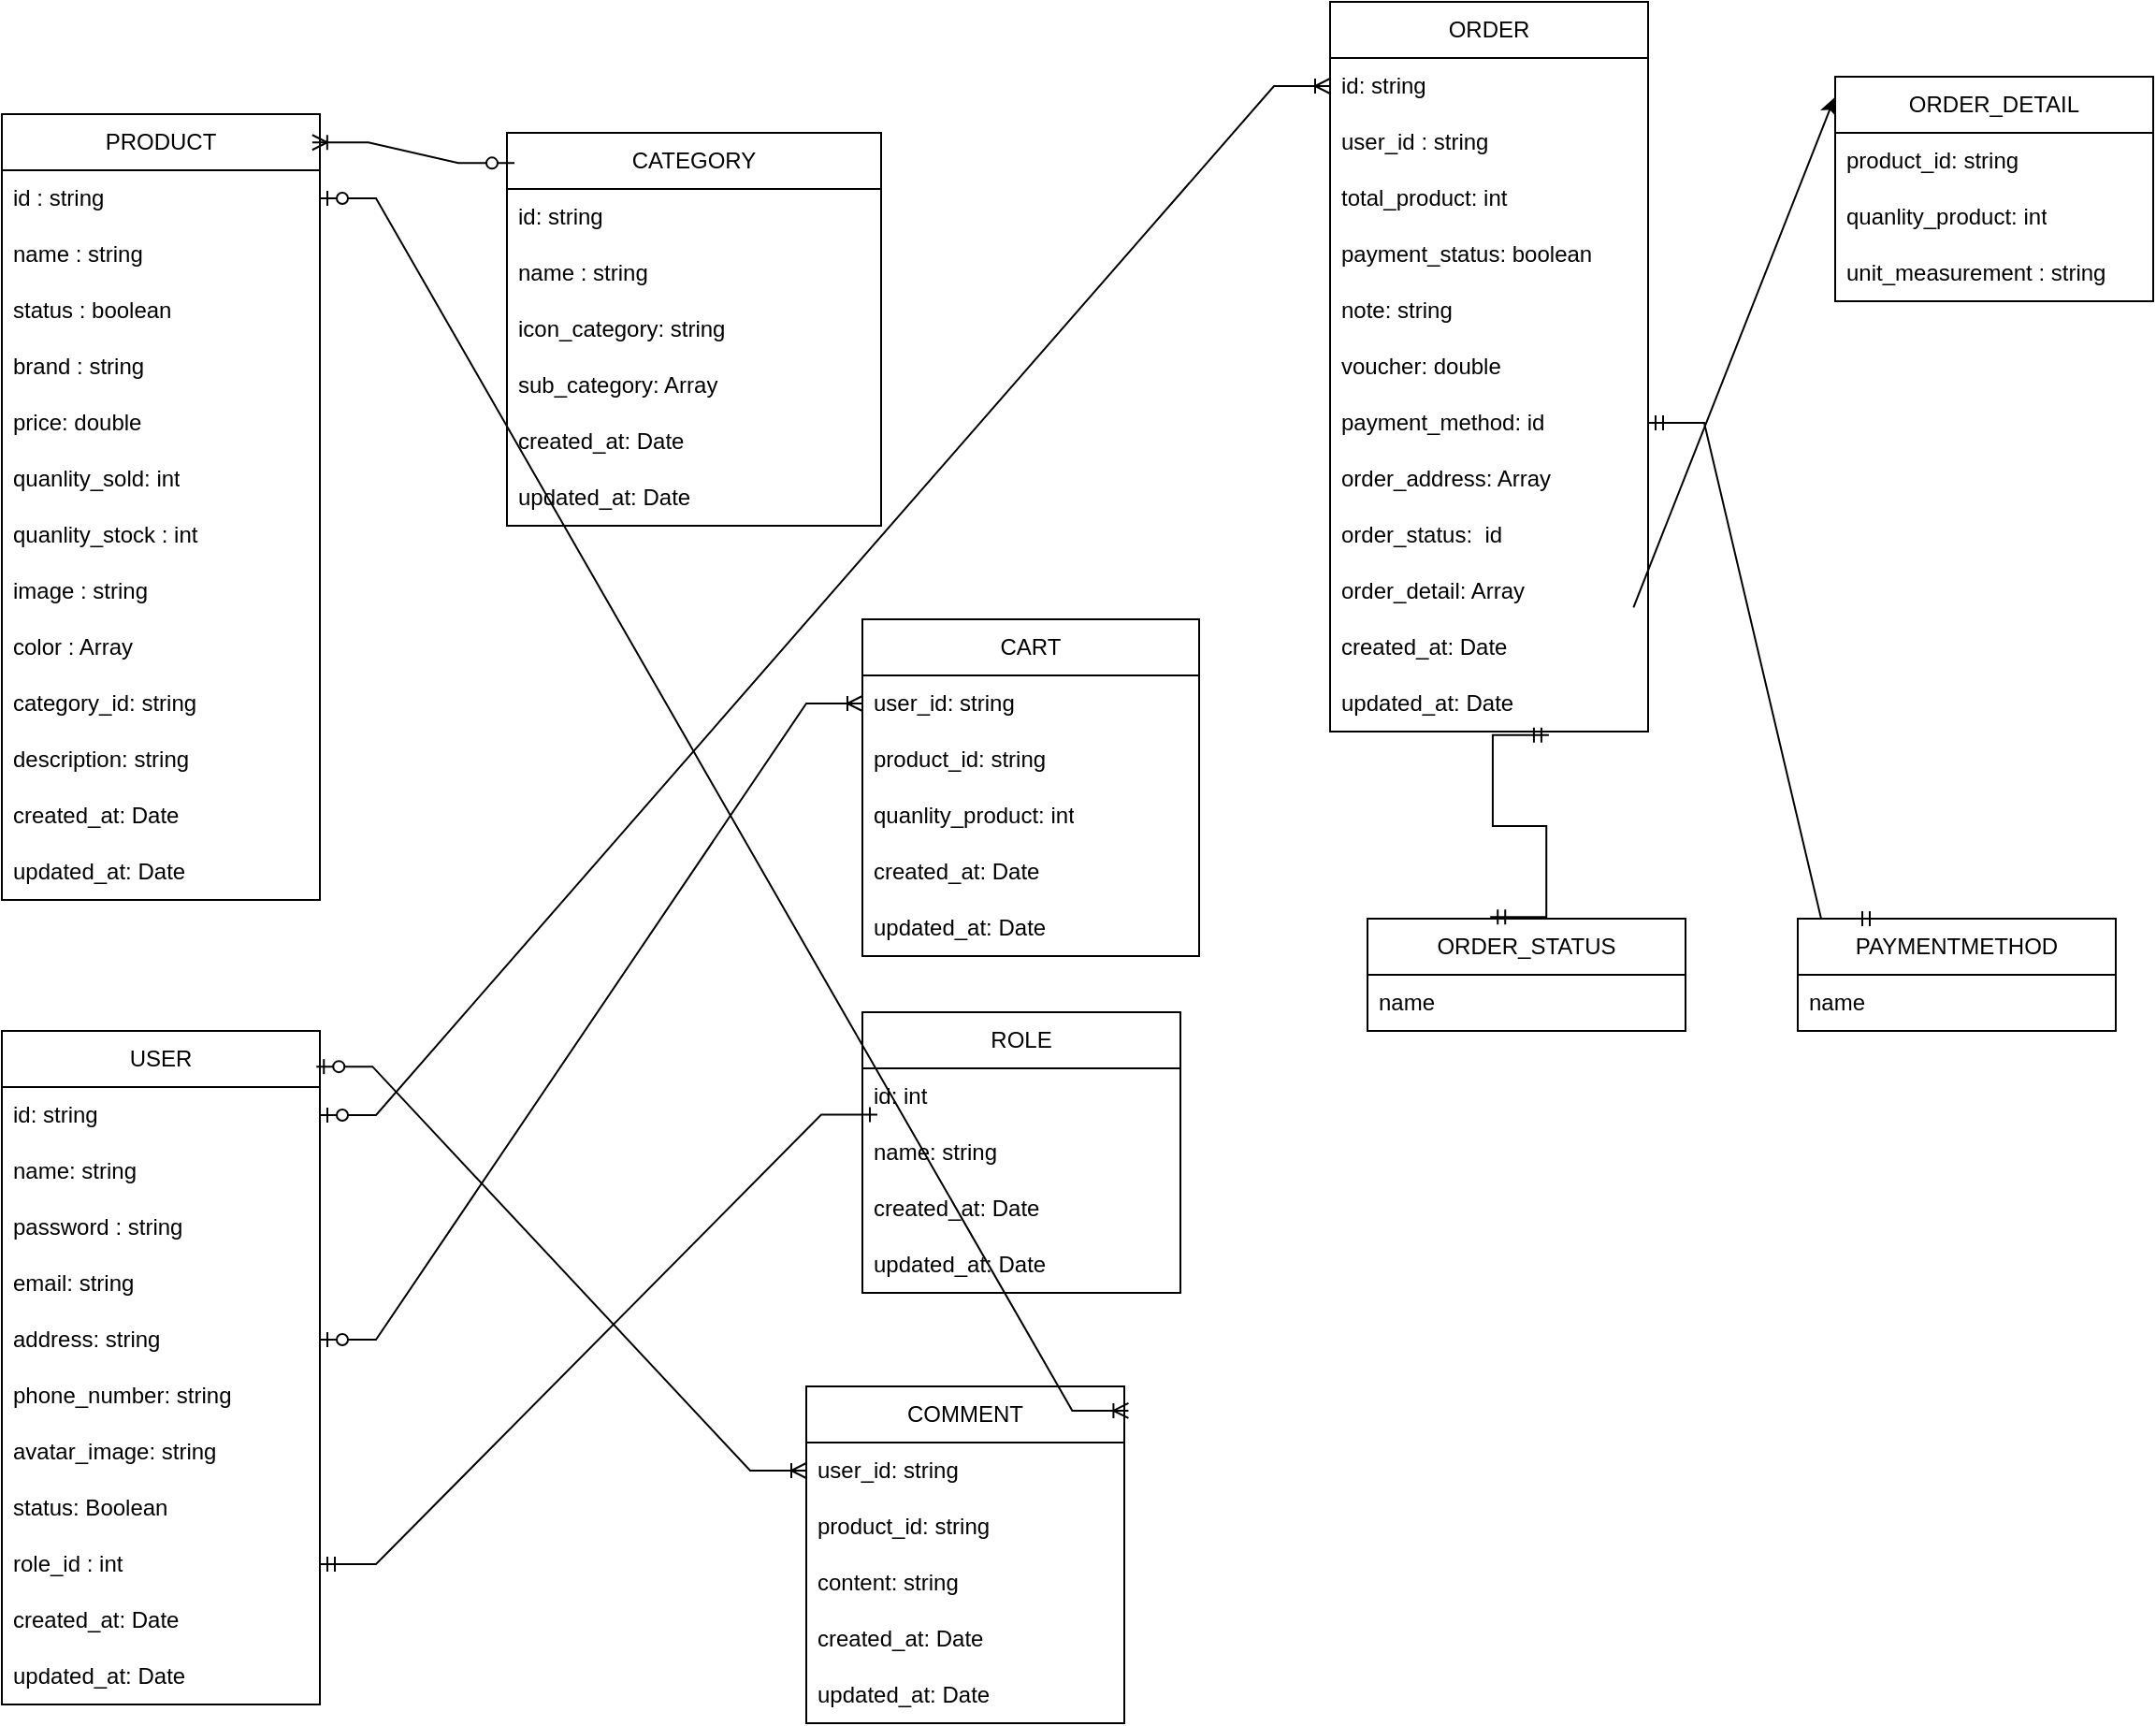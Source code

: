 <mxfile version="24.1.0" type="device">
  <diagram name="Page-1" id="5sCVWjBGGodYrjgsj__Q">
    <mxGraphModel dx="1122" dy="776" grid="1" gridSize="10" guides="1" tooltips="1" connect="1" arrows="1" fold="1" page="1" pageScale="1" pageWidth="850" pageHeight="1100" math="0" shadow="0">
      <root>
        <mxCell id="0" />
        <mxCell id="1" parent="0" />
        <mxCell id="mEg_FiGdxUsH8tyPFr1h-1" value="PRODUCT" style="swimlane;fontStyle=0;childLayout=stackLayout;horizontal=1;startSize=30;horizontalStack=0;resizeParent=1;resizeParentMax=0;resizeLast=0;collapsible=1;marginBottom=0;whiteSpace=wrap;html=1;" parent="1" vertex="1">
          <mxGeometry x="40" y="100" width="170" height="420" as="geometry">
            <mxRectangle x="90" y="40" width="100" height="30" as="alternateBounds" />
          </mxGeometry>
        </mxCell>
        <mxCell id="mEg_FiGdxUsH8tyPFr1h-2" value="id : string" style="text;strokeColor=none;fillColor=none;align=left;verticalAlign=middle;spacingLeft=4;spacingRight=4;overflow=hidden;points=[[0,0.5],[1,0.5]];portConstraint=eastwest;rotatable=0;whiteSpace=wrap;html=1;" parent="mEg_FiGdxUsH8tyPFr1h-1" vertex="1">
          <mxGeometry y="30" width="170" height="30" as="geometry" />
        </mxCell>
        <mxCell id="mEg_FiGdxUsH8tyPFr1h-3" value="name : string" style="text;strokeColor=none;fillColor=none;align=left;verticalAlign=middle;spacingLeft=4;spacingRight=4;overflow=hidden;points=[[0,0.5],[1,0.5]];portConstraint=eastwest;rotatable=0;whiteSpace=wrap;html=1;" parent="mEg_FiGdxUsH8tyPFr1h-1" vertex="1">
          <mxGeometry y="60" width="170" height="30" as="geometry" />
        </mxCell>
        <mxCell id="mEg_FiGdxUsH8tyPFr1h-4" value="status : boolean" style="text;strokeColor=none;fillColor=none;align=left;verticalAlign=middle;spacingLeft=4;spacingRight=4;overflow=hidden;points=[[0,0.5],[1,0.5]];portConstraint=eastwest;rotatable=0;whiteSpace=wrap;html=1;" parent="mEg_FiGdxUsH8tyPFr1h-1" vertex="1">
          <mxGeometry y="90" width="170" height="30" as="geometry" />
        </mxCell>
        <mxCell id="mEg_FiGdxUsH8tyPFr1h-15" value="brand : string" style="text;strokeColor=none;fillColor=none;align=left;verticalAlign=middle;spacingLeft=4;spacingRight=4;overflow=hidden;points=[[0,0.5],[1,0.5]];portConstraint=eastwest;rotatable=0;whiteSpace=wrap;html=1;" parent="mEg_FiGdxUsH8tyPFr1h-1" vertex="1">
          <mxGeometry y="120" width="170" height="30" as="geometry" />
        </mxCell>
        <mxCell id="mEg_FiGdxUsH8tyPFr1h-6" value="price: double" style="text;strokeColor=none;fillColor=none;align=left;verticalAlign=middle;spacingLeft=4;spacingRight=4;overflow=hidden;points=[[0,0.5],[1,0.5]];portConstraint=eastwest;rotatable=0;whiteSpace=wrap;html=1;" parent="mEg_FiGdxUsH8tyPFr1h-1" vertex="1">
          <mxGeometry y="150" width="170" height="30" as="geometry" />
        </mxCell>
        <mxCell id="mEg_FiGdxUsH8tyPFr1h-7" value="quanlity_sold: int" style="text;strokeColor=none;fillColor=none;align=left;verticalAlign=middle;spacingLeft=4;spacingRight=4;overflow=hidden;points=[[0,0.5],[1,0.5]];portConstraint=eastwest;rotatable=0;whiteSpace=wrap;html=1;" parent="mEg_FiGdxUsH8tyPFr1h-1" vertex="1">
          <mxGeometry y="180" width="170" height="30" as="geometry" />
        </mxCell>
        <mxCell id="mEg_FiGdxUsH8tyPFr1h-8" value="quanlity_stock : int" style="text;strokeColor=none;fillColor=none;align=left;verticalAlign=middle;spacingLeft=4;spacingRight=4;overflow=hidden;points=[[0,0.5],[1,0.5]];portConstraint=eastwest;rotatable=0;whiteSpace=wrap;html=1;" parent="mEg_FiGdxUsH8tyPFr1h-1" vertex="1">
          <mxGeometry y="210" width="170" height="30" as="geometry" />
        </mxCell>
        <mxCell id="mEg_FiGdxUsH8tyPFr1h-9" value="image : string" style="text;strokeColor=none;fillColor=none;align=left;verticalAlign=middle;spacingLeft=4;spacingRight=4;overflow=hidden;points=[[0,0.5],[1,0.5]];portConstraint=eastwest;rotatable=0;whiteSpace=wrap;html=1;" parent="mEg_FiGdxUsH8tyPFr1h-1" vertex="1">
          <mxGeometry y="240" width="170" height="30" as="geometry" />
        </mxCell>
        <mxCell id="mEg_FiGdxUsH8tyPFr1h-16" value="color : Array" style="text;strokeColor=none;fillColor=none;align=left;verticalAlign=middle;spacingLeft=4;spacingRight=4;overflow=hidden;points=[[0,0.5],[1,0.5]];portConstraint=eastwest;rotatable=0;whiteSpace=wrap;html=1;" parent="mEg_FiGdxUsH8tyPFr1h-1" vertex="1">
          <mxGeometry y="270" width="170" height="30" as="geometry" />
        </mxCell>
        <mxCell id="mEg_FiGdxUsH8tyPFr1h-5" value="category_id: string" style="text;strokeColor=none;fillColor=none;align=left;verticalAlign=middle;spacingLeft=4;spacingRight=4;overflow=hidden;points=[[0,0.5],[1,0.5]];portConstraint=eastwest;rotatable=0;whiteSpace=wrap;html=1;" parent="mEg_FiGdxUsH8tyPFr1h-1" vertex="1">
          <mxGeometry y="300" width="170" height="30" as="geometry" />
        </mxCell>
        <mxCell id="mEg_FiGdxUsH8tyPFr1h-10" value="description: string" style="text;strokeColor=none;fillColor=none;align=left;verticalAlign=middle;spacingLeft=4;spacingRight=4;overflow=hidden;points=[[0,0.5],[1,0.5]];portConstraint=eastwest;rotatable=0;whiteSpace=wrap;html=1;" parent="mEg_FiGdxUsH8tyPFr1h-1" vertex="1">
          <mxGeometry y="330" width="170" height="30" as="geometry" />
        </mxCell>
        <mxCell id="mEg_FiGdxUsH8tyPFr1h-12" value="created_at: Date" style="text;strokeColor=none;fillColor=none;align=left;verticalAlign=middle;spacingLeft=4;spacingRight=4;overflow=hidden;points=[[0,0.5],[1,0.5]];portConstraint=eastwest;rotatable=0;whiteSpace=wrap;html=1;" parent="mEg_FiGdxUsH8tyPFr1h-1" vertex="1">
          <mxGeometry y="360" width="170" height="30" as="geometry" />
        </mxCell>
        <mxCell id="mEg_FiGdxUsH8tyPFr1h-13" value="updated_at: Date" style="text;strokeColor=none;fillColor=none;align=left;verticalAlign=middle;spacingLeft=4;spacingRight=4;overflow=hidden;points=[[0,0.5],[1,0.5]];portConstraint=eastwest;rotatable=0;whiteSpace=wrap;html=1;" parent="mEg_FiGdxUsH8tyPFr1h-1" vertex="1">
          <mxGeometry y="390" width="170" height="30" as="geometry" />
        </mxCell>
        <mxCell id="mEg_FiGdxUsH8tyPFr1h-17" value="CATEGORY" style="swimlane;fontStyle=0;childLayout=stackLayout;horizontal=1;startSize=30;horizontalStack=0;resizeParent=1;resizeParentMax=0;resizeLast=0;collapsible=1;marginBottom=0;whiteSpace=wrap;html=1;" parent="1" vertex="1">
          <mxGeometry x="310" y="110" width="200" height="210" as="geometry">
            <mxRectangle x="90" y="40" width="100" height="30" as="alternateBounds" />
          </mxGeometry>
        </mxCell>
        <mxCell id="mEg_FiGdxUsH8tyPFr1h-18" value="id: string" style="text;strokeColor=none;fillColor=none;align=left;verticalAlign=middle;spacingLeft=4;spacingRight=4;overflow=hidden;points=[[0,0.5],[1,0.5]];portConstraint=eastwest;rotatable=0;whiteSpace=wrap;html=1;" parent="mEg_FiGdxUsH8tyPFr1h-17" vertex="1">
          <mxGeometry y="30" width="200" height="30" as="geometry" />
        </mxCell>
        <mxCell id="mEg_FiGdxUsH8tyPFr1h-19" value="name : string" style="text;strokeColor=none;fillColor=none;align=left;verticalAlign=middle;spacingLeft=4;spacingRight=4;overflow=hidden;points=[[0,0.5],[1,0.5]];portConstraint=eastwest;rotatable=0;whiteSpace=wrap;html=1;" parent="mEg_FiGdxUsH8tyPFr1h-17" vertex="1">
          <mxGeometry y="60" width="200" height="30" as="geometry" />
        </mxCell>
        <mxCell id="mEg_FiGdxUsH8tyPFr1h-22" value="icon_category: string" style="text;strokeColor=none;fillColor=none;align=left;verticalAlign=middle;spacingLeft=4;spacingRight=4;overflow=hidden;points=[[0,0.5],[1,0.5]];portConstraint=eastwest;rotatable=0;whiteSpace=wrap;html=1;" parent="mEg_FiGdxUsH8tyPFr1h-17" vertex="1">
          <mxGeometry y="90" width="200" height="30" as="geometry" />
        </mxCell>
        <mxCell id="mEg_FiGdxUsH8tyPFr1h-23" value="sub_category: Array" style="text;strokeColor=none;fillColor=none;align=left;verticalAlign=middle;spacingLeft=4;spacingRight=4;overflow=hidden;points=[[0,0.5],[1,0.5]];portConstraint=eastwest;rotatable=0;whiteSpace=wrap;html=1;" parent="mEg_FiGdxUsH8tyPFr1h-17" vertex="1">
          <mxGeometry y="120" width="200" height="30" as="geometry" />
        </mxCell>
        <mxCell id="mEg_FiGdxUsH8tyPFr1h-24" value="created_at: Date" style="text;strokeColor=none;fillColor=none;align=left;verticalAlign=middle;spacingLeft=4;spacingRight=4;overflow=hidden;points=[[0,0.5],[1,0.5]];portConstraint=eastwest;rotatable=0;whiteSpace=wrap;html=1;" parent="mEg_FiGdxUsH8tyPFr1h-17" vertex="1">
          <mxGeometry y="150" width="200" height="30" as="geometry" />
        </mxCell>
        <mxCell id="mEg_FiGdxUsH8tyPFr1h-25" value="updated_at: Date" style="text;strokeColor=none;fillColor=none;align=left;verticalAlign=middle;spacingLeft=4;spacingRight=4;overflow=hidden;points=[[0,0.5],[1,0.5]];portConstraint=eastwest;rotatable=0;whiteSpace=wrap;html=1;" parent="mEg_FiGdxUsH8tyPFr1h-17" vertex="1">
          <mxGeometry y="180" width="200" height="30" as="geometry" />
        </mxCell>
        <mxCell id="mEg_FiGdxUsH8tyPFr1h-28" value="USER" style="swimlane;fontStyle=0;childLayout=stackLayout;horizontal=1;startSize=30;horizontalStack=0;resizeParent=1;resizeParentMax=0;resizeLast=0;collapsible=1;marginBottom=0;whiteSpace=wrap;html=1;" parent="1" vertex="1">
          <mxGeometry x="40" y="590" width="170" height="360" as="geometry">
            <mxRectangle x="90" y="40" width="100" height="30" as="alternateBounds" />
          </mxGeometry>
        </mxCell>
        <mxCell id="mEg_FiGdxUsH8tyPFr1h-29" value="id: string" style="text;strokeColor=none;fillColor=none;align=left;verticalAlign=middle;spacingLeft=4;spacingRight=4;overflow=hidden;points=[[0,0.5],[1,0.5]];portConstraint=eastwest;rotatable=0;whiteSpace=wrap;html=1;" parent="mEg_FiGdxUsH8tyPFr1h-28" vertex="1">
          <mxGeometry y="30" width="170" height="30" as="geometry" />
        </mxCell>
        <mxCell id="mEg_FiGdxUsH8tyPFr1h-30" value="name: string" style="text;strokeColor=none;fillColor=none;align=left;verticalAlign=middle;spacingLeft=4;spacingRight=4;overflow=hidden;points=[[0,0.5],[1,0.5]];portConstraint=eastwest;rotatable=0;whiteSpace=wrap;html=1;" parent="mEg_FiGdxUsH8tyPFr1h-28" vertex="1">
          <mxGeometry y="60" width="170" height="30" as="geometry" />
        </mxCell>
        <mxCell id="mEg_FiGdxUsH8tyPFr1h-31" value="password : string" style="text;strokeColor=none;fillColor=none;align=left;verticalAlign=middle;spacingLeft=4;spacingRight=4;overflow=hidden;points=[[0,0.5],[1,0.5]];portConstraint=eastwest;rotatable=0;whiteSpace=wrap;html=1;" parent="mEg_FiGdxUsH8tyPFr1h-28" vertex="1">
          <mxGeometry y="90" width="170" height="30" as="geometry" />
        </mxCell>
        <mxCell id="mEg_FiGdxUsH8tyPFr1h-32" value="email: string" style="text;strokeColor=none;fillColor=none;align=left;verticalAlign=middle;spacingLeft=4;spacingRight=4;overflow=hidden;points=[[0,0.5],[1,0.5]];portConstraint=eastwest;rotatable=0;whiteSpace=wrap;html=1;" parent="mEg_FiGdxUsH8tyPFr1h-28" vertex="1">
          <mxGeometry y="120" width="170" height="30" as="geometry" />
        </mxCell>
        <mxCell id="mEg_FiGdxUsH8tyPFr1h-33" value="address: string" style="text;strokeColor=none;fillColor=none;align=left;verticalAlign=middle;spacingLeft=4;spacingRight=4;overflow=hidden;points=[[0,0.5],[1,0.5]];portConstraint=eastwest;rotatable=0;whiteSpace=wrap;html=1;" parent="mEg_FiGdxUsH8tyPFr1h-28" vertex="1">
          <mxGeometry y="150" width="170" height="30" as="geometry" />
        </mxCell>
        <mxCell id="mEg_FiGdxUsH8tyPFr1h-34" value="phone_number: string" style="text;strokeColor=none;fillColor=none;align=left;verticalAlign=middle;spacingLeft=4;spacingRight=4;overflow=hidden;points=[[0,0.5],[1,0.5]];portConstraint=eastwest;rotatable=0;whiteSpace=wrap;html=1;" parent="mEg_FiGdxUsH8tyPFr1h-28" vertex="1">
          <mxGeometry y="180" width="170" height="30" as="geometry" />
        </mxCell>
        <mxCell id="mEg_FiGdxUsH8tyPFr1h-36" value="avatar_image: string" style="text;strokeColor=none;fillColor=none;align=left;verticalAlign=middle;spacingLeft=4;spacingRight=4;overflow=hidden;points=[[0,0.5],[1,0.5]];portConstraint=eastwest;rotatable=0;whiteSpace=wrap;html=1;" parent="mEg_FiGdxUsH8tyPFr1h-28" vertex="1">
          <mxGeometry y="210" width="170" height="30" as="geometry" />
        </mxCell>
        <mxCell id="mEg_FiGdxUsH8tyPFr1h-37" value="status: Boolean" style="text;strokeColor=none;fillColor=none;align=left;verticalAlign=middle;spacingLeft=4;spacingRight=4;overflow=hidden;points=[[0,0.5],[1,0.5]];portConstraint=eastwest;rotatable=0;whiteSpace=wrap;html=1;" parent="mEg_FiGdxUsH8tyPFr1h-28" vertex="1">
          <mxGeometry y="240" width="170" height="30" as="geometry" />
        </mxCell>
        <mxCell id="mEg_FiGdxUsH8tyPFr1h-35" value="role_id : int" style="text;strokeColor=none;fillColor=none;align=left;verticalAlign=middle;spacingLeft=4;spacingRight=4;overflow=hidden;points=[[0,0.5],[1,0.5]];portConstraint=eastwest;rotatable=0;whiteSpace=wrap;html=1;" parent="mEg_FiGdxUsH8tyPFr1h-28" vertex="1">
          <mxGeometry y="270" width="170" height="30" as="geometry" />
        </mxCell>
        <mxCell id="mEg_FiGdxUsH8tyPFr1h-38" value="created_at: Date" style="text;strokeColor=none;fillColor=none;align=left;verticalAlign=middle;spacingLeft=4;spacingRight=4;overflow=hidden;points=[[0,0.5],[1,0.5]];portConstraint=eastwest;rotatable=0;whiteSpace=wrap;html=1;" parent="mEg_FiGdxUsH8tyPFr1h-28" vertex="1">
          <mxGeometry y="300" width="170" height="30" as="geometry" />
        </mxCell>
        <mxCell id="mEg_FiGdxUsH8tyPFr1h-39" value="updated_at: Date" style="text;strokeColor=none;fillColor=none;align=left;verticalAlign=middle;spacingLeft=4;spacingRight=4;overflow=hidden;points=[[0,0.5],[1,0.5]];portConstraint=eastwest;rotatable=0;whiteSpace=wrap;html=1;" parent="mEg_FiGdxUsH8tyPFr1h-28" vertex="1">
          <mxGeometry y="330" width="170" height="30" as="geometry" />
        </mxCell>
        <mxCell id="mEg_FiGdxUsH8tyPFr1h-41" value="ROLE" style="swimlane;fontStyle=0;childLayout=stackLayout;horizontal=1;startSize=30;horizontalStack=0;resizeParent=1;resizeParentMax=0;resizeLast=0;collapsible=1;marginBottom=0;whiteSpace=wrap;html=1;" parent="1" vertex="1">
          <mxGeometry x="500" y="580" width="170" height="150" as="geometry">
            <mxRectangle x="90" y="40" width="100" height="30" as="alternateBounds" />
          </mxGeometry>
        </mxCell>
        <mxCell id="mEg_FiGdxUsH8tyPFr1h-42" value="id: int" style="text;strokeColor=none;fillColor=none;align=left;verticalAlign=middle;spacingLeft=4;spacingRight=4;overflow=hidden;points=[[0,0.5],[1,0.5]];portConstraint=eastwest;rotatable=0;whiteSpace=wrap;html=1;" parent="mEg_FiGdxUsH8tyPFr1h-41" vertex="1">
          <mxGeometry y="30" width="170" height="30" as="geometry" />
        </mxCell>
        <mxCell id="mEg_FiGdxUsH8tyPFr1h-43" value="name: string" style="text;strokeColor=none;fillColor=none;align=left;verticalAlign=middle;spacingLeft=4;spacingRight=4;overflow=hidden;points=[[0,0.5],[1,0.5]];portConstraint=eastwest;rotatable=0;whiteSpace=wrap;html=1;" parent="mEg_FiGdxUsH8tyPFr1h-41" vertex="1">
          <mxGeometry y="60" width="170" height="30" as="geometry" />
        </mxCell>
        <mxCell id="mEg_FiGdxUsH8tyPFr1h-44" value="created_at: Date" style="text;strokeColor=none;fillColor=none;align=left;verticalAlign=middle;spacingLeft=4;spacingRight=4;overflow=hidden;points=[[0,0.5],[1,0.5]];portConstraint=eastwest;rotatable=0;whiteSpace=wrap;html=1;" parent="mEg_FiGdxUsH8tyPFr1h-41" vertex="1">
          <mxGeometry y="90" width="170" height="30" as="geometry" />
        </mxCell>
        <mxCell id="mEg_FiGdxUsH8tyPFr1h-45" value="updated_at: Date" style="text;strokeColor=none;fillColor=none;align=left;verticalAlign=middle;spacingLeft=4;spacingRight=4;overflow=hidden;points=[[0,0.5],[1,0.5]];portConstraint=eastwest;rotatable=0;whiteSpace=wrap;html=1;" parent="mEg_FiGdxUsH8tyPFr1h-41" vertex="1">
          <mxGeometry y="120" width="170" height="30" as="geometry" />
        </mxCell>
        <mxCell id="mEg_FiGdxUsH8tyPFr1h-47" value="CART" style="swimlane;fontStyle=0;childLayout=stackLayout;horizontal=1;startSize=30;horizontalStack=0;resizeParent=1;resizeParentMax=0;resizeLast=0;collapsible=1;marginBottom=0;whiteSpace=wrap;html=1;" parent="1" vertex="1">
          <mxGeometry x="500" y="370" width="180" height="180" as="geometry" />
        </mxCell>
        <mxCell id="mEg_FiGdxUsH8tyPFr1h-48" value="user_id: string" style="text;strokeColor=none;fillColor=none;align=left;verticalAlign=middle;spacingLeft=4;spacingRight=4;overflow=hidden;points=[[0,0.5],[1,0.5]];portConstraint=eastwest;rotatable=0;whiteSpace=wrap;html=1;" parent="mEg_FiGdxUsH8tyPFr1h-47" vertex="1">
          <mxGeometry y="30" width="180" height="30" as="geometry" />
        </mxCell>
        <mxCell id="mEg_FiGdxUsH8tyPFr1h-49" value="product_id: string" style="text;strokeColor=none;fillColor=none;align=left;verticalAlign=middle;spacingLeft=4;spacingRight=4;overflow=hidden;points=[[0,0.5],[1,0.5]];portConstraint=eastwest;rotatable=0;whiteSpace=wrap;html=1;" parent="mEg_FiGdxUsH8tyPFr1h-47" vertex="1">
          <mxGeometry y="60" width="180" height="30" as="geometry" />
        </mxCell>
        <mxCell id="mEg_FiGdxUsH8tyPFr1h-50" value="quanlity_product: int" style="text;strokeColor=none;fillColor=none;align=left;verticalAlign=middle;spacingLeft=4;spacingRight=4;overflow=hidden;points=[[0,0.5],[1,0.5]];portConstraint=eastwest;rotatable=0;whiteSpace=wrap;html=1;" parent="mEg_FiGdxUsH8tyPFr1h-47" vertex="1">
          <mxGeometry y="90" width="180" height="30" as="geometry" />
        </mxCell>
        <mxCell id="mEg_FiGdxUsH8tyPFr1h-51" value="created_at: Date" style="text;strokeColor=none;fillColor=none;align=left;verticalAlign=middle;spacingLeft=4;spacingRight=4;overflow=hidden;points=[[0,0.5],[1,0.5]];portConstraint=eastwest;rotatable=0;whiteSpace=wrap;html=1;" parent="mEg_FiGdxUsH8tyPFr1h-47" vertex="1">
          <mxGeometry y="120" width="180" height="30" as="geometry" />
        </mxCell>
        <mxCell id="mEg_FiGdxUsH8tyPFr1h-52" value="updated_at: Date" style="text;strokeColor=none;fillColor=none;align=left;verticalAlign=middle;spacingLeft=4;spacingRight=4;overflow=hidden;points=[[0,0.5],[1,0.5]];portConstraint=eastwest;rotatable=0;whiteSpace=wrap;html=1;" parent="mEg_FiGdxUsH8tyPFr1h-47" vertex="1">
          <mxGeometry y="150" width="180" height="30" as="geometry" />
        </mxCell>
        <mxCell id="mEg_FiGdxUsH8tyPFr1h-54" value="ORDER" style="swimlane;fontStyle=0;childLayout=stackLayout;horizontal=1;startSize=30;horizontalStack=0;resizeParent=1;resizeParentMax=0;resizeLast=0;collapsible=1;marginBottom=0;whiteSpace=wrap;html=1;" parent="1" vertex="1">
          <mxGeometry x="750" y="40" width="170" height="390" as="geometry">
            <mxRectangle x="90" y="40" width="100" height="30" as="alternateBounds" />
          </mxGeometry>
        </mxCell>
        <mxCell id="mEg_FiGdxUsH8tyPFr1h-55" value="id: string" style="text;strokeColor=none;fillColor=none;align=left;verticalAlign=middle;spacingLeft=4;spacingRight=4;overflow=hidden;points=[[0,0.5],[1,0.5]];portConstraint=eastwest;rotatable=0;whiteSpace=wrap;html=1;" parent="mEg_FiGdxUsH8tyPFr1h-54" vertex="1">
          <mxGeometry y="30" width="170" height="30" as="geometry" />
        </mxCell>
        <mxCell id="mEg_FiGdxUsH8tyPFr1h-63" value="user_id : string" style="text;strokeColor=none;fillColor=none;align=left;verticalAlign=middle;spacingLeft=4;spacingRight=4;overflow=hidden;points=[[0,0.5],[1,0.5]];portConstraint=eastwest;rotatable=0;whiteSpace=wrap;html=1;" parent="mEg_FiGdxUsH8tyPFr1h-54" vertex="1">
          <mxGeometry y="60" width="170" height="30" as="geometry" />
        </mxCell>
        <mxCell id="mEg_FiGdxUsH8tyPFr1h-56" value="total_product: int" style="text;strokeColor=none;fillColor=none;align=left;verticalAlign=middle;spacingLeft=4;spacingRight=4;overflow=hidden;points=[[0,0.5],[1,0.5]];portConstraint=eastwest;rotatable=0;whiteSpace=wrap;html=1;" parent="mEg_FiGdxUsH8tyPFr1h-54" vertex="1">
          <mxGeometry y="90" width="170" height="30" as="geometry" />
        </mxCell>
        <mxCell id="mEg_FiGdxUsH8tyPFr1h-57" value="payment_status: boolean" style="text;strokeColor=none;fillColor=none;align=left;verticalAlign=middle;spacingLeft=4;spacingRight=4;overflow=hidden;points=[[0,0.5],[1,0.5]];portConstraint=eastwest;rotatable=0;whiteSpace=wrap;html=1;" parent="mEg_FiGdxUsH8tyPFr1h-54" vertex="1">
          <mxGeometry y="120" width="170" height="30" as="geometry" />
        </mxCell>
        <mxCell id="mEg_FiGdxUsH8tyPFr1h-61" value="note: string" style="text;strokeColor=none;fillColor=none;align=left;verticalAlign=middle;spacingLeft=4;spacingRight=4;overflow=hidden;points=[[0,0.5],[1,0.5]];portConstraint=eastwest;rotatable=0;whiteSpace=wrap;html=1;" parent="mEg_FiGdxUsH8tyPFr1h-54" vertex="1">
          <mxGeometry y="150" width="170" height="30" as="geometry" />
        </mxCell>
        <mxCell id="mEg_FiGdxUsH8tyPFr1h-60" value="voucher: double" style="text;strokeColor=none;fillColor=none;align=left;verticalAlign=middle;spacingLeft=4;spacingRight=4;overflow=hidden;points=[[0,0.5],[1,0.5]];portConstraint=eastwest;rotatable=0;whiteSpace=wrap;html=1;" parent="mEg_FiGdxUsH8tyPFr1h-54" vertex="1">
          <mxGeometry y="180" width="170" height="30" as="geometry" />
        </mxCell>
        <mxCell id="mEg_FiGdxUsH8tyPFr1h-58" value="payment_method: id" style="text;strokeColor=none;fillColor=none;align=left;verticalAlign=middle;spacingLeft=4;spacingRight=4;overflow=hidden;points=[[0,0.5],[1,0.5]];portConstraint=eastwest;rotatable=0;whiteSpace=wrap;html=1;" parent="mEg_FiGdxUsH8tyPFr1h-54" vertex="1">
          <mxGeometry y="210" width="170" height="30" as="geometry" />
        </mxCell>
        <mxCell id="mEg_FiGdxUsH8tyPFr1h-78" value="order_address: Array" style="text;strokeColor=none;fillColor=none;align=left;verticalAlign=middle;spacingLeft=4;spacingRight=4;overflow=hidden;points=[[0,0.5],[1,0.5]];portConstraint=eastwest;rotatable=0;whiteSpace=wrap;html=1;" parent="mEg_FiGdxUsH8tyPFr1h-54" vertex="1">
          <mxGeometry y="240" width="170" height="30" as="geometry" />
        </mxCell>
        <mxCell id="mEg_FiGdxUsH8tyPFr1h-62" value="order_status:&amp;nbsp; id" style="text;strokeColor=none;fillColor=none;align=left;verticalAlign=middle;spacingLeft=4;spacingRight=4;overflow=hidden;points=[[0,0.5],[1,0.5]];portConstraint=eastwest;rotatable=0;whiteSpace=wrap;html=1;" parent="mEg_FiGdxUsH8tyPFr1h-54" vertex="1">
          <mxGeometry y="270" width="170" height="30" as="geometry" />
        </mxCell>
        <mxCell id="mEg_FiGdxUsH8tyPFr1h-76" value="order_detail: Array" style="text;strokeColor=none;fillColor=none;align=left;verticalAlign=middle;spacingLeft=4;spacingRight=4;overflow=hidden;points=[[0,0.5],[1,0.5]];portConstraint=eastwest;rotatable=0;whiteSpace=wrap;html=1;" parent="mEg_FiGdxUsH8tyPFr1h-54" vertex="1">
          <mxGeometry y="300" width="170" height="30" as="geometry" />
        </mxCell>
        <mxCell id="mEg_FiGdxUsH8tyPFr1h-64" value="created_at: Date" style="text;strokeColor=none;fillColor=none;align=left;verticalAlign=middle;spacingLeft=4;spacingRight=4;overflow=hidden;points=[[0,0.5],[1,0.5]];portConstraint=eastwest;rotatable=0;whiteSpace=wrap;html=1;" parent="mEg_FiGdxUsH8tyPFr1h-54" vertex="1">
          <mxGeometry y="330" width="170" height="30" as="geometry" />
        </mxCell>
        <mxCell id="mEg_FiGdxUsH8tyPFr1h-65" value="updated_at: Date" style="text;strokeColor=none;fillColor=none;align=left;verticalAlign=middle;spacingLeft=4;spacingRight=4;overflow=hidden;points=[[0,0.5],[1,0.5]];portConstraint=eastwest;rotatable=0;whiteSpace=wrap;html=1;" parent="mEg_FiGdxUsH8tyPFr1h-54" vertex="1">
          <mxGeometry y="360" width="170" height="30" as="geometry" />
        </mxCell>
        <mxCell id="mEg_FiGdxUsH8tyPFr1h-67" value="ORDER_DETAIL" style="swimlane;fontStyle=0;childLayout=stackLayout;horizontal=1;startSize=30;horizontalStack=0;resizeParent=1;resizeParentMax=0;resizeLast=0;collapsible=1;marginBottom=0;whiteSpace=wrap;html=1;" parent="1" vertex="1">
          <mxGeometry x="1020" y="80" width="170" height="120" as="geometry">
            <mxRectangle x="90" y="40" width="100" height="30" as="alternateBounds" />
          </mxGeometry>
        </mxCell>
        <mxCell id="mEg_FiGdxUsH8tyPFr1h-70" value="product_id: string" style="text;strokeColor=none;fillColor=none;align=left;verticalAlign=middle;spacingLeft=4;spacingRight=4;overflow=hidden;points=[[0,0.5],[1,0.5]];portConstraint=eastwest;rotatable=0;whiteSpace=wrap;html=1;" parent="mEg_FiGdxUsH8tyPFr1h-67" vertex="1">
          <mxGeometry y="30" width="170" height="30" as="geometry" />
        </mxCell>
        <mxCell id="mEg_FiGdxUsH8tyPFr1h-71" value="quanlity_product: int" style="text;strokeColor=none;fillColor=none;align=left;verticalAlign=middle;spacingLeft=4;spacingRight=4;overflow=hidden;points=[[0,0.5],[1,0.5]];portConstraint=eastwest;rotatable=0;whiteSpace=wrap;html=1;" parent="mEg_FiGdxUsH8tyPFr1h-67" vertex="1">
          <mxGeometry y="60" width="170" height="30" as="geometry" />
        </mxCell>
        <mxCell id="mEg_FiGdxUsH8tyPFr1h-72" value="unit_measurement : string" style="text;strokeColor=none;fillColor=none;align=left;verticalAlign=middle;spacingLeft=4;spacingRight=4;overflow=hidden;points=[[0,0.5],[1,0.5]];portConstraint=eastwest;rotatable=0;whiteSpace=wrap;html=1;" parent="mEg_FiGdxUsH8tyPFr1h-67" vertex="1">
          <mxGeometry y="90" width="170" height="30" as="geometry" />
        </mxCell>
        <mxCell id="mEg_FiGdxUsH8tyPFr1h-77" value="" style="endArrow=classic;html=1;rounded=0;entryX=-0.002;entryY=0.093;entryDx=0;entryDy=0;entryPerimeter=0;exitX=0.954;exitY=0.789;exitDx=0;exitDy=0;exitPerimeter=0;" parent="1" source="mEg_FiGdxUsH8tyPFr1h-76" target="mEg_FiGdxUsH8tyPFr1h-67" edge="1">
          <mxGeometry width="50" height="50" relative="1" as="geometry">
            <mxPoint x="1330" y="250" as="sourcePoint" />
            <mxPoint x="1380" y="200" as="targetPoint" />
          </mxGeometry>
        </mxCell>
        <mxCell id="mEg_FiGdxUsH8tyPFr1h-79" value="COMMENT" style="swimlane;fontStyle=0;childLayout=stackLayout;horizontal=1;startSize=30;horizontalStack=0;resizeParent=1;resizeParentMax=0;resizeLast=0;collapsible=1;marginBottom=0;whiteSpace=wrap;html=1;" parent="1" vertex="1">
          <mxGeometry x="470" y="780" width="170" height="180" as="geometry">
            <mxRectangle x="90" y="40" width="100" height="30" as="alternateBounds" />
          </mxGeometry>
        </mxCell>
        <mxCell id="mEg_FiGdxUsH8tyPFr1h-80" value="user_id: string" style="text;strokeColor=none;fillColor=none;align=left;verticalAlign=middle;spacingLeft=4;spacingRight=4;overflow=hidden;points=[[0,0.5],[1,0.5]];portConstraint=eastwest;rotatable=0;whiteSpace=wrap;html=1;" parent="mEg_FiGdxUsH8tyPFr1h-79" vertex="1">
          <mxGeometry y="30" width="170" height="30" as="geometry" />
        </mxCell>
        <mxCell id="mEg_FiGdxUsH8tyPFr1h-84" value="product_id: string" style="text;strokeColor=none;fillColor=none;align=left;verticalAlign=middle;spacingLeft=4;spacingRight=4;overflow=hidden;points=[[0,0.5],[1,0.5]];portConstraint=eastwest;rotatable=0;whiteSpace=wrap;html=1;" parent="mEg_FiGdxUsH8tyPFr1h-79" vertex="1">
          <mxGeometry y="60" width="170" height="30" as="geometry" />
        </mxCell>
        <mxCell id="mEg_FiGdxUsH8tyPFr1h-81" value="content: string" style="text;strokeColor=none;fillColor=none;align=left;verticalAlign=middle;spacingLeft=4;spacingRight=4;overflow=hidden;points=[[0,0.5],[1,0.5]];portConstraint=eastwest;rotatable=0;whiteSpace=wrap;html=1;" parent="mEg_FiGdxUsH8tyPFr1h-79" vertex="1">
          <mxGeometry y="90" width="170" height="30" as="geometry" />
        </mxCell>
        <mxCell id="mEg_FiGdxUsH8tyPFr1h-82" value="created_at: Date" style="text;strokeColor=none;fillColor=none;align=left;verticalAlign=middle;spacingLeft=4;spacingRight=4;overflow=hidden;points=[[0,0.5],[1,0.5]];portConstraint=eastwest;rotatable=0;whiteSpace=wrap;html=1;" parent="mEg_FiGdxUsH8tyPFr1h-79" vertex="1">
          <mxGeometry y="120" width="170" height="30" as="geometry" />
        </mxCell>
        <mxCell id="mEg_FiGdxUsH8tyPFr1h-83" value="updated_at: Date" style="text;strokeColor=none;fillColor=none;align=left;verticalAlign=middle;spacingLeft=4;spacingRight=4;overflow=hidden;points=[[0,0.5],[1,0.5]];portConstraint=eastwest;rotatable=0;whiteSpace=wrap;html=1;" parent="mEg_FiGdxUsH8tyPFr1h-79" vertex="1">
          <mxGeometry y="150" width="170" height="30" as="geometry" />
        </mxCell>
        <mxCell id="mEg_FiGdxUsH8tyPFr1h-85" value="" style="edgeStyle=entityRelationEdgeStyle;fontSize=12;html=1;endArrow=ERoneToMany;startArrow=ERzeroToOne;rounded=0;entryX=0.976;entryY=0.036;entryDx=0;entryDy=0;entryPerimeter=0;exitX=0.02;exitY=0.077;exitDx=0;exitDy=0;exitPerimeter=0;" parent="1" source="mEg_FiGdxUsH8tyPFr1h-17" target="mEg_FiGdxUsH8tyPFr1h-1" edge="1">
          <mxGeometry width="100" height="100" relative="1" as="geometry">
            <mxPoint x="310" y="460" as="sourcePoint" />
            <mxPoint x="410" y="360" as="targetPoint" />
          </mxGeometry>
        </mxCell>
        <mxCell id="mEg_FiGdxUsH8tyPFr1h-86" value="" style="edgeStyle=entityRelationEdgeStyle;fontSize=12;html=1;endArrow=ERmandOne;startArrow=ERmandOne;rounded=0;entryX=0.047;entryY=0.826;entryDx=0;entryDy=0;entryPerimeter=0;" parent="1" source="mEg_FiGdxUsH8tyPFr1h-35" target="mEg_FiGdxUsH8tyPFr1h-42" edge="1">
          <mxGeometry width="100" height="100" relative="1" as="geometry">
            <mxPoint x="310" y="920" as="sourcePoint" />
            <mxPoint x="410" y="820" as="targetPoint" />
          </mxGeometry>
        </mxCell>
        <mxCell id="mEg_FiGdxUsH8tyPFr1h-87" value="" style="edgeStyle=entityRelationEdgeStyle;fontSize=12;html=1;endArrow=ERoneToMany;startArrow=ERzeroToOne;rounded=0;entryX=0;entryY=0.5;entryDx=0;entryDy=0;exitX=0.989;exitY=0.053;exitDx=0;exitDy=0;exitPerimeter=0;" parent="1" source="mEg_FiGdxUsH8tyPFr1h-28" target="mEg_FiGdxUsH8tyPFr1h-80" edge="1">
          <mxGeometry width="100" height="100" relative="1" as="geometry">
            <mxPoint x="310" y="690" as="sourcePoint" />
            <mxPoint x="410" y="590" as="targetPoint" />
          </mxGeometry>
        </mxCell>
        <mxCell id="mEg_FiGdxUsH8tyPFr1h-88" value="" style="edgeStyle=entityRelationEdgeStyle;fontSize=12;html=1;endArrow=ERoneToMany;startArrow=ERzeroToOne;rounded=0;entryX=1.013;entryY=0.072;entryDx=0;entryDy=0;entryPerimeter=0;exitX=1;exitY=0.5;exitDx=0;exitDy=0;" parent="1" source="mEg_FiGdxUsH8tyPFr1h-2" target="mEg_FiGdxUsH8tyPFr1h-79" edge="1">
          <mxGeometry width="100" height="100" relative="1" as="geometry">
            <mxPoint x="310" y="680" as="sourcePoint" />
            <mxPoint x="410" y="580" as="targetPoint" />
          </mxGeometry>
        </mxCell>
        <mxCell id="mEg_FiGdxUsH8tyPFr1h-89" value="" style="edgeStyle=entityRelationEdgeStyle;fontSize=12;html=1;endArrow=ERoneToMany;startArrow=ERzeroToOne;rounded=0;exitX=1;exitY=0.5;exitDx=0;exitDy=0;entryX=0;entryY=0.5;entryDx=0;entryDy=0;" parent="1" source="mEg_FiGdxUsH8tyPFr1h-33" target="mEg_FiGdxUsH8tyPFr1h-48" edge="1">
          <mxGeometry width="100" height="100" relative="1" as="geometry">
            <mxPoint x="420" y="780" as="sourcePoint" />
            <mxPoint x="520" y="680" as="targetPoint" />
          </mxGeometry>
        </mxCell>
        <mxCell id="mEg_FiGdxUsH8tyPFr1h-90" value="" style="edgeStyle=entityRelationEdgeStyle;fontSize=12;html=1;endArrow=ERoneToMany;startArrow=ERzeroToOne;rounded=0;exitX=1;exitY=0.5;exitDx=0;exitDy=0;" parent="1" source="mEg_FiGdxUsH8tyPFr1h-29" target="mEg_FiGdxUsH8tyPFr1h-55" edge="1">
          <mxGeometry width="100" height="100" relative="1" as="geometry">
            <mxPoint x="420" y="760" as="sourcePoint" />
            <mxPoint x="520" y="660" as="targetPoint" />
          </mxGeometry>
        </mxCell>
        <mxCell id="Jbkuskh2ZEb17Yb49FY_-1" value="ORDER_STATUS" style="swimlane;fontStyle=0;childLayout=stackLayout;horizontal=1;startSize=30;horizontalStack=0;resizeParent=1;resizeParentMax=0;resizeLast=0;collapsible=1;marginBottom=0;whiteSpace=wrap;html=1;" vertex="1" parent="1">
          <mxGeometry x="770" y="530" width="170" height="60" as="geometry">
            <mxRectangle x="90" y="40" width="100" height="30" as="alternateBounds" />
          </mxGeometry>
        </mxCell>
        <mxCell id="Jbkuskh2ZEb17Yb49FY_-3" value="name" style="text;strokeColor=none;fillColor=none;align=left;verticalAlign=middle;spacingLeft=4;spacingRight=4;overflow=hidden;points=[[0,0.5],[1,0.5]];portConstraint=eastwest;rotatable=0;whiteSpace=wrap;html=1;" vertex="1" parent="Jbkuskh2ZEb17Yb49FY_-1">
          <mxGeometry y="30" width="170" height="30" as="geometry" />
        </mxCell>
        <mxCell id="Jbkuskh2ZEb17Yb49FY_-6" value="PAYMENTMETHOD" style="swimlane;fontStyle=0;childLayout=stackLayout;horizontal=1;startSize=30;horizontalStack=0;resizeParent=1;resizeParentMax=0;resizeLast=0;collapsible=1;marginBottom=0;whiteSpace=wrap;html=1;" vertex="1" parent="1">
          <mxGeometry x="1000" y="530" width="170" height="60" as="geometry">
            <mxRectangle x="90" y="40" width="100" height="30" as="alternateBounds" />
          </mxGeometry>
        </mxCell>
        <mxCell id="Jbkuskh2ZEb17Yb49FY_-7" value="name" style="text;strokeColor=none;fillColor=none;align=left;verticalAlign=middle;spacingLeft=4;spacingRight=4;overflow=hidden;points=[[0,0.5],[1,0.5]];portConstraint=eastwest;rotatable=0;whiteSpace=wrap;html=1;" vertex="1" parent="Jbkuskh2ZEb17Yb49FY_-6">
          <mxGeometry y="30" width="170" height="30" as="geometry" />
        </mxCell>
        <mxCell id="Jbkuskh2ZEb17Yb49FY_-8" value="" style="edgeStyle=entityRelationEdgeStyle;fontSize=12;html=1;endArrow=ERmandOne;startArrow=ERmandOne;rounded=0;entryX=0.688;entryY=1.061;entryDx=0;entryDy=0;entryPerimeter=0;exitX=0.386;exitY=-0.015;exitDx=0;exitDy=0;exitPerimeter=0;" edge="1" parent="1" source="Jbkuskh2ZEb17Yb49FY_-1" target="mEg_FiGdxUsH8tyPFr1h-65">
          <mxGeometry width="100" height="100" relative="1" as="geometry">
            <mxPoint x="760" y="510" as="sourcePoint" />
            <mxPoint x="860" y="410" as="targetPoint" />
          </mxGeometry>
        </mxCell>
        <mxCell id="Jbkuskh2ZEb17Yb49FY_-9" value="" style="edgeStyle=entityRelationEdgeStyle;fontSize=12;html=1;endArrow=ERmandOne;startArrow=ERmandOne;rounded=0;entryX=0.25;entryY=0;entryDx=0;entryDy=0;" edge="1" parent="1" source="mEg_FiGdxUsH8tyPFr1h-58" target="Jbkuskh2ZEb17Yb49FY_-6">
          <mxGeometry width="100" height="100" relative="1" as="geometry">
            <mxPoint x="760" y="510" as="sourcePoint" />
            <mxPoint x="860" y="410" as="targetPoint" />
          </mxGeometry>
        </mxCell>
      </root>
    </mxGraphModel>
  </diagram>
</mxfile>
